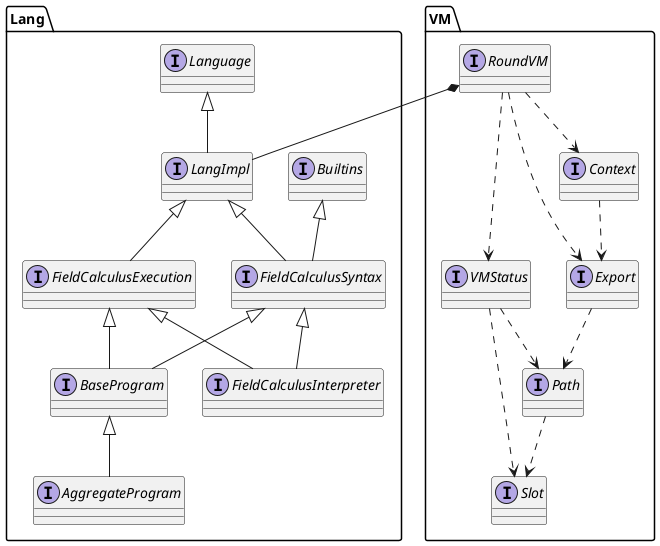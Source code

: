 @startuml
package Lang <<folder>> {
interface LangImpl
interface Language
interface Builtins
interface FieldCalculusSyntax
interface FieldCalculusExecution
interface FieldCalculusInterpreter
interface BaseProgram
interface AggregateProgram
LangImpl -up-|> Language
FieldCalculusSyntax -up-|> LangImpl
FieldCalculusSyntax -up-|> Builtins
FieldCalculusExecution -up-|> LangImpl
BaseProgram -up-|> FieldCalculusSyntax
BaseProgram -up-|> FieldCalculusExecution
FieldCalculusInterpreter -up-|> FieldCalculusExecution
FieldCalculusInterpreter -up-|> FieldCalculusSyntax
AggregateProgram -up-|> BaseProgram
}

package VM <<folder>> {
interface Export
interface Context
interface RoundVM
interface VMStatus
interface Path
interface Slot
Context ..> Export
Slot <.up. Path
Export ..> Path
Path <.up. VMStatus
Slot <.up. VMStatus
VMStatus <.up. RoundVM
Export <.up. RoundVM
Context <.up. RoundVM
}
LangImpl -up-* RoundVM
@enduml
